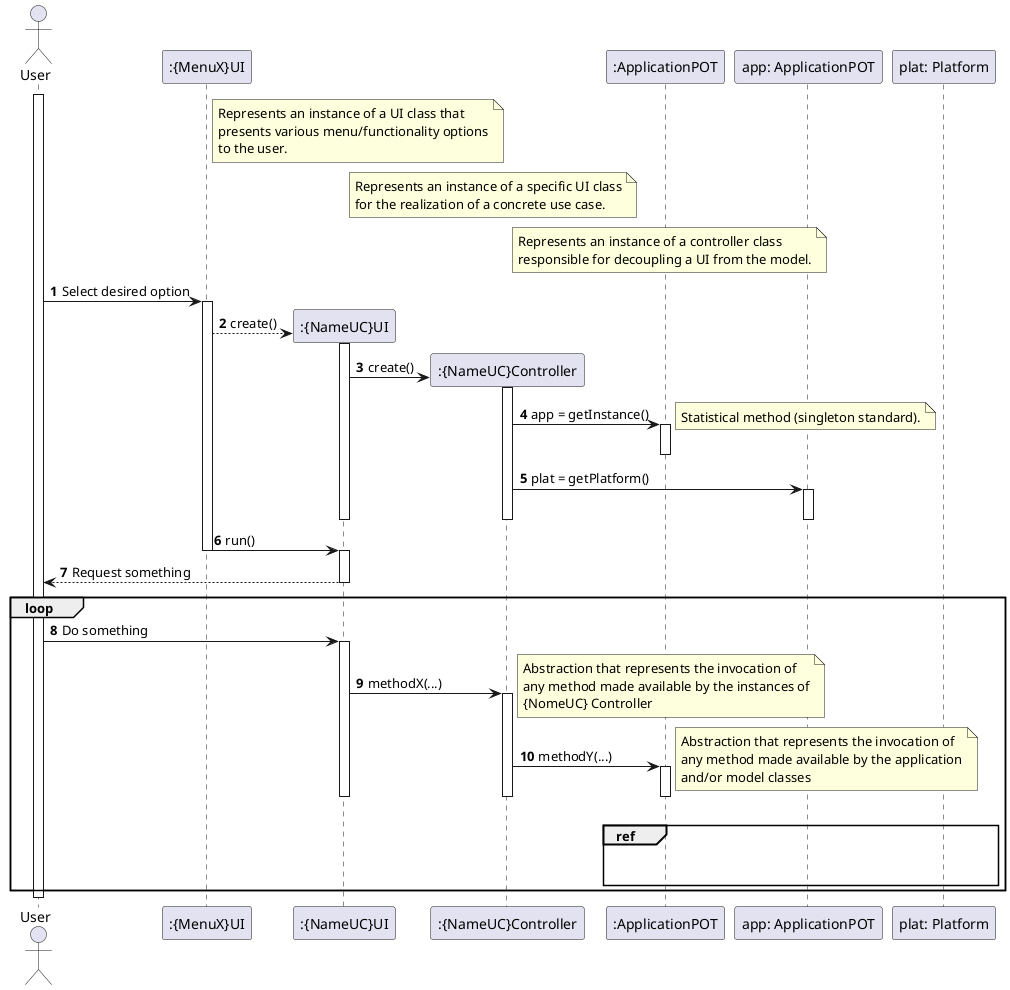@startuml
autonumber
'hide footbox
actor "User" as USER

participant ":{MenuX}UI" as MUI
participant ":{NameUC}UI" as NUI
participant ":{NameUC}Controller" as NCTRL
participant ":ApplicationPOT" as POT
participant "app: ApplicationPOT" as _POT
participant "plat: Platform" as PLAT

note right of MUI
Represents an instance of a UI class that
presents various menu/functionality options
to the user.
end note

note right of NUI
Represents an instance of a specific UI class
for the realization of a concrete use case.
end note

note right of NCTRL
Represents an instance of a controller class
responsible for decoupling a UI from the model.
end note


activate USER

USER -> MUI : Select desired option
activate MUI
MUI --> NUI** : create()
activate NUI
NUI -> NCTRL** : create()
activate NCTRL
NCTRL -> POT : app = getInstance()
note right
Statistical method (singleton standard).
end note
activate POT
deactivate POT
NCTRL -> _POT : plat = getPlatform()
activate _POT
deactivate _POT
deactivate NCTRL
deactivate NUI
MUI -> NUI : run()
deactivate MUI
activate NUI
NUI --> USER : Request something
deactivate NUI

loop
USER -> NUI : Do something
activate NUI
NUI -> NCTRL : methodX(...)
note right
Abstraction that represents the invocation of
any method made available by the instances of
{NomeUC} Controller
end note
activate NCTRL
NCTRL -> POT : methodY(...)
note right
Abstraction that represents the invocation of
any method made available by the application
and/or model classes
 end note 
activate POT
deactivate POT
ref over POT,_POT,PLAT


end ref
deactivate NUI
deactivate NCTRL
end loop

deactivate USER


@enduml
